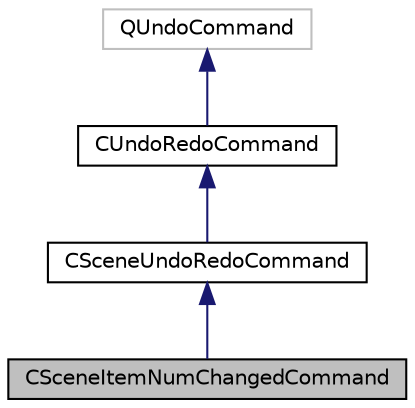 digraph "CSceneItemNumChangedCommand"
{
  edge [fontname="Helvetica",fontsize="10",labelfontname="Helvetica",labelfontsize="10"];
  node [fontname="Helvetica",fontsize="10",shape=record];
  Node0 [label="CSceneItemNumChangedCommand",height=0.2,width=0.4,color="black", fillcolor="grey75", style="filled", fontcolor="black"];
  Node1 -> Node0 [dir="back",color="midnightblue",fontsize="10",style="solid",fontname="Helvetica"];
  Node1 [label="CSceneUndoRedoCommand",height=0.2,width=0.4,color="black", fillcolor="white", style="filled",URL="$class_c_scene_undo_redo_command.html",tooltip="The CSceneUndoRedoCommand 场景相关的操作 "];
  Node2 -> Node1 [dir="back",color="midnightblue",fontsize="10",style="solid",fontname="Helvetica"];
  Node2 [label="CUndoRedoCommand",height=0.2,width=0.4,color="black", fillcolor="white", style="filled",URL="$class_c_undo_redo_command.html",tooltip="The CUndoRedoCommand class 撤销还原的基类 "];
  Node3 -> Node2 [dir="back",color="midnightblue",fontsize="10",style="solid",fontname="Helvetica"];
  Node3 [label="QUndoCommand",height=0.2,width=0.4,color="grey75", fillcolor="white", style="filled"];
}
